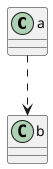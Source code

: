 {
  "sha1": "j3uh95qfmb09n1uicpge57e0ugp48qm",
  "insertion": {
    "when": "2024-06-03T18:59:31.443Z",
    "user": "plantuml@gmail.com"
  }
}
@startuml
a..>b
@enduml
